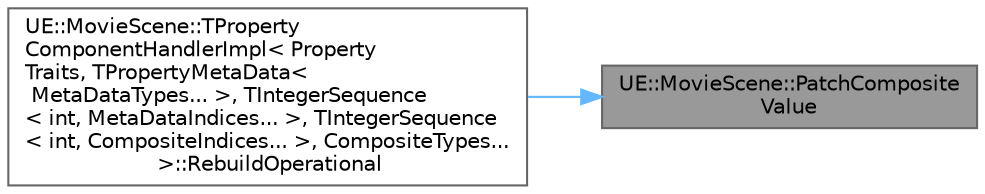 digraph "UE::MovieScene::PatchCompositeValue"
{
 // INTERACTIVE_SVG=YES
 // LATEX_PDF_SIZE
  bgcolor="transparent";
  edge [fontname=Helvetica,fontsize=10,labelfontname=Helvetica,labelfontsize=10];
  node [fontname=Helvetica,fontsize=10,shape=box,height=0.2,width=0.4];
  rankdir="RL";
  Node1 [id="Node000001",label="UE::MovieScene::PatchComposite\lValue",height=0.2,width=0.4,color="gray40", fillcolor="grey60", style="filled", fontcolor="black",tooltip=" "];
  Node1 -> Node2 [id="edge1_Node000001_Node000002",dir="back",color="steelblue1",style="solid",tooltip=" "];
  Node2 [id="Node000002",label="UE::MovieScene::TProperty\lComponentHandlerImpl\< Property\lTraits, TPropertyMetaData\<\l MetaDataTypes... \>, TIntegerSequence\l\< int, MetaDataIndices... \>, TIntegerSequence\l\< int, CompositeIndices... \>, CompositeTypes...\l \>::RebuildOperational",height=0.2,width=0.4,color="grey40", fillcolor="white", style="filled",URL="$d5/dba/structUE_1_1MovieScene_1_1TPropertyComponentHandlerImpl_3_01PropertyTraits_00_01TPropertyMetaDatc9b283974cc80fcefe0b97ea14f796ea.html#a2bfac29fe496dc84a30ca7cf89f55d70",tooltip="Rebuild operational values from the given entities."];
}
